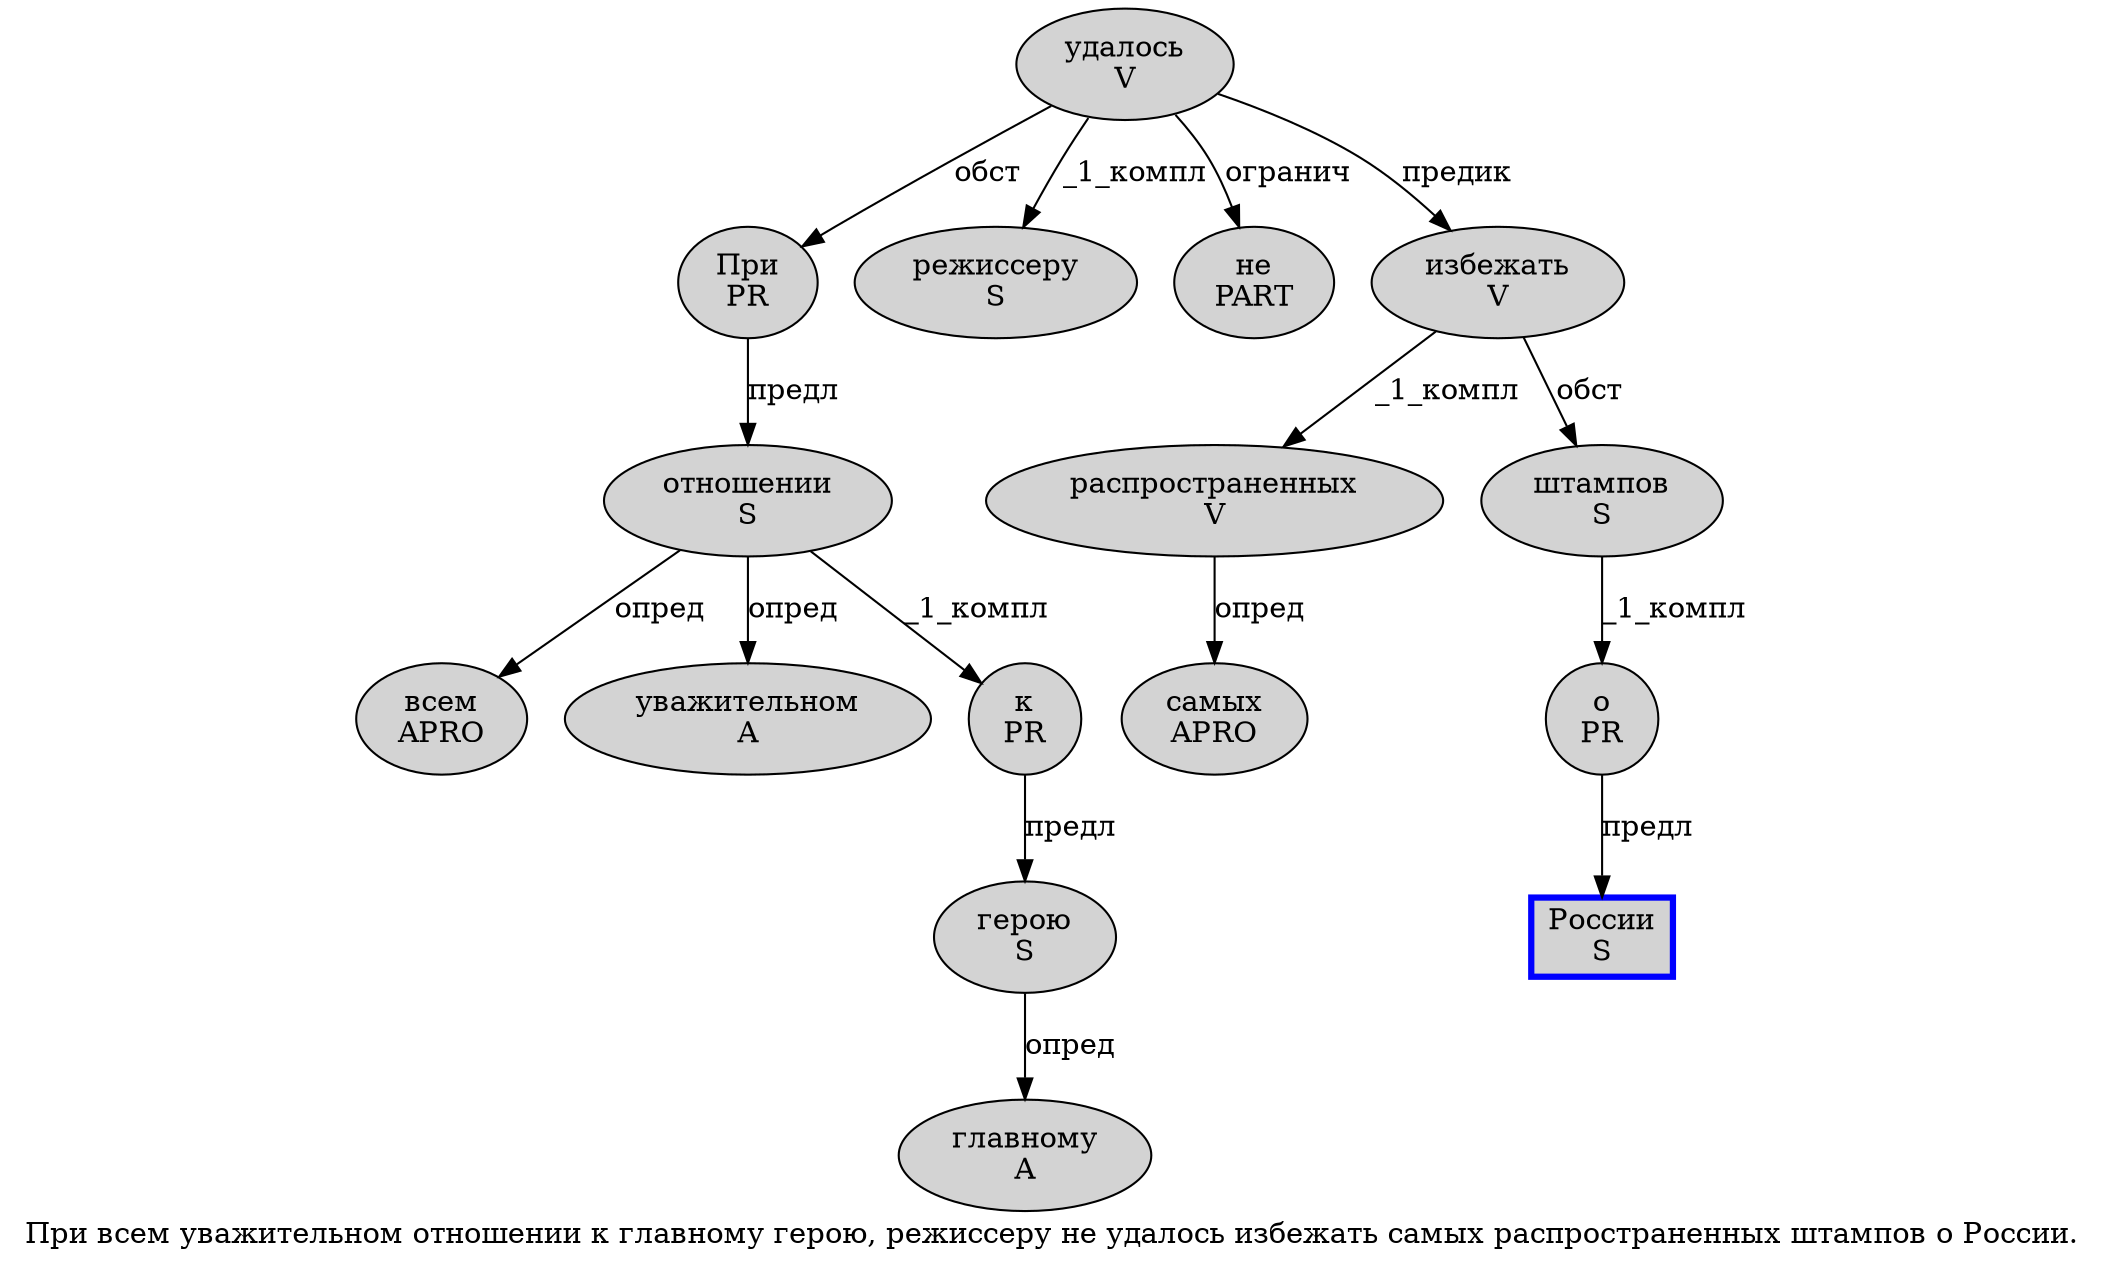 digraph SENTENCE_1559 {
	graph [label="При всем уважительном отношении к главному герою, режиссеру не удалось избежать самых распространенных штампов о России."]
	node [style=filled]
		0 [label="При
PR" color="" fillcolor=lightgray penwidth=1 shape=ellipse]
		1 [label="всем
APRO" color="" fillcolor=lightgray penwidth=1 shape=ellipse]
		2 [label="уважительном
A" color="" fillcolor=lightgray penwidth=1 shape=ellipse]
		3 [label="отношении
S" color="" fillcolor=lightgray penwidth=1 shape=ellipse]
		4 [label="к
PR" color="" fillcolor=lightgray penwidth=1 shape=ellipse]
		5 [label="главному
A" color="" fillcolor=lightgray penwidth=1 shape=ellipse]
		6 [label="герою
S" color="" fillcolor=lightgray penwidth=1 shape=ellipse]
		8 [label="режиссеру
S" color="" fillcolor=lightgray penwidth=1 shape=ellipse]
		9 [label="не
PART" color="" fillcolor=lightgray penwidth=1 shape=ellipse]
		10 [label="удалось
V" color="" fillcolor=lightgray penwidth=1 shape=ellipse]
		11 [label="избежать
V" color="" fillcolor=lightgray penwidth=1 shape=ellipse]
		12 [label="самых
APRO" color="" fillcolor=lightgray penwidth=1 shape=ellipse]
		13 [label="распространенных
V" color="" fillcolor=lightgray penwidth=1 shape=ellipse]
		14 [label="штампов
S" color="" fillcolor=lightgray penwidth=1 shape=ellipse]
		15 [label="о
PR" color="" fillcolor=lightgray penwidth=1 shape=ellipse]
		16 [label="России
S" color=blue fillcolor=lightgray penwidth=3 shape=box]
			0 -> 3 [label="предл"]
			11 -> 13 [label="_1_компл"]
			11 -> 14 [label="обст"]
			4 -> 6 [label="предл"]
			13 -> 12 [label="опред"]
			3 -> 1 [label="опред"]
			3 -> 2 [label="опред"]
			3 -> 4 [label="_1_компл"]
			14 -> 15 [label="_1_компл"]
			10 -> 0 [label="обст"]
			10 -> 8 [label="_1_компл"]
			10 -> 9 [label="огранич"]
			10 -> 11 [label="предик"]
			6 -> 5 [label="опред"]
			15 -> 16 [label="предл"]
}